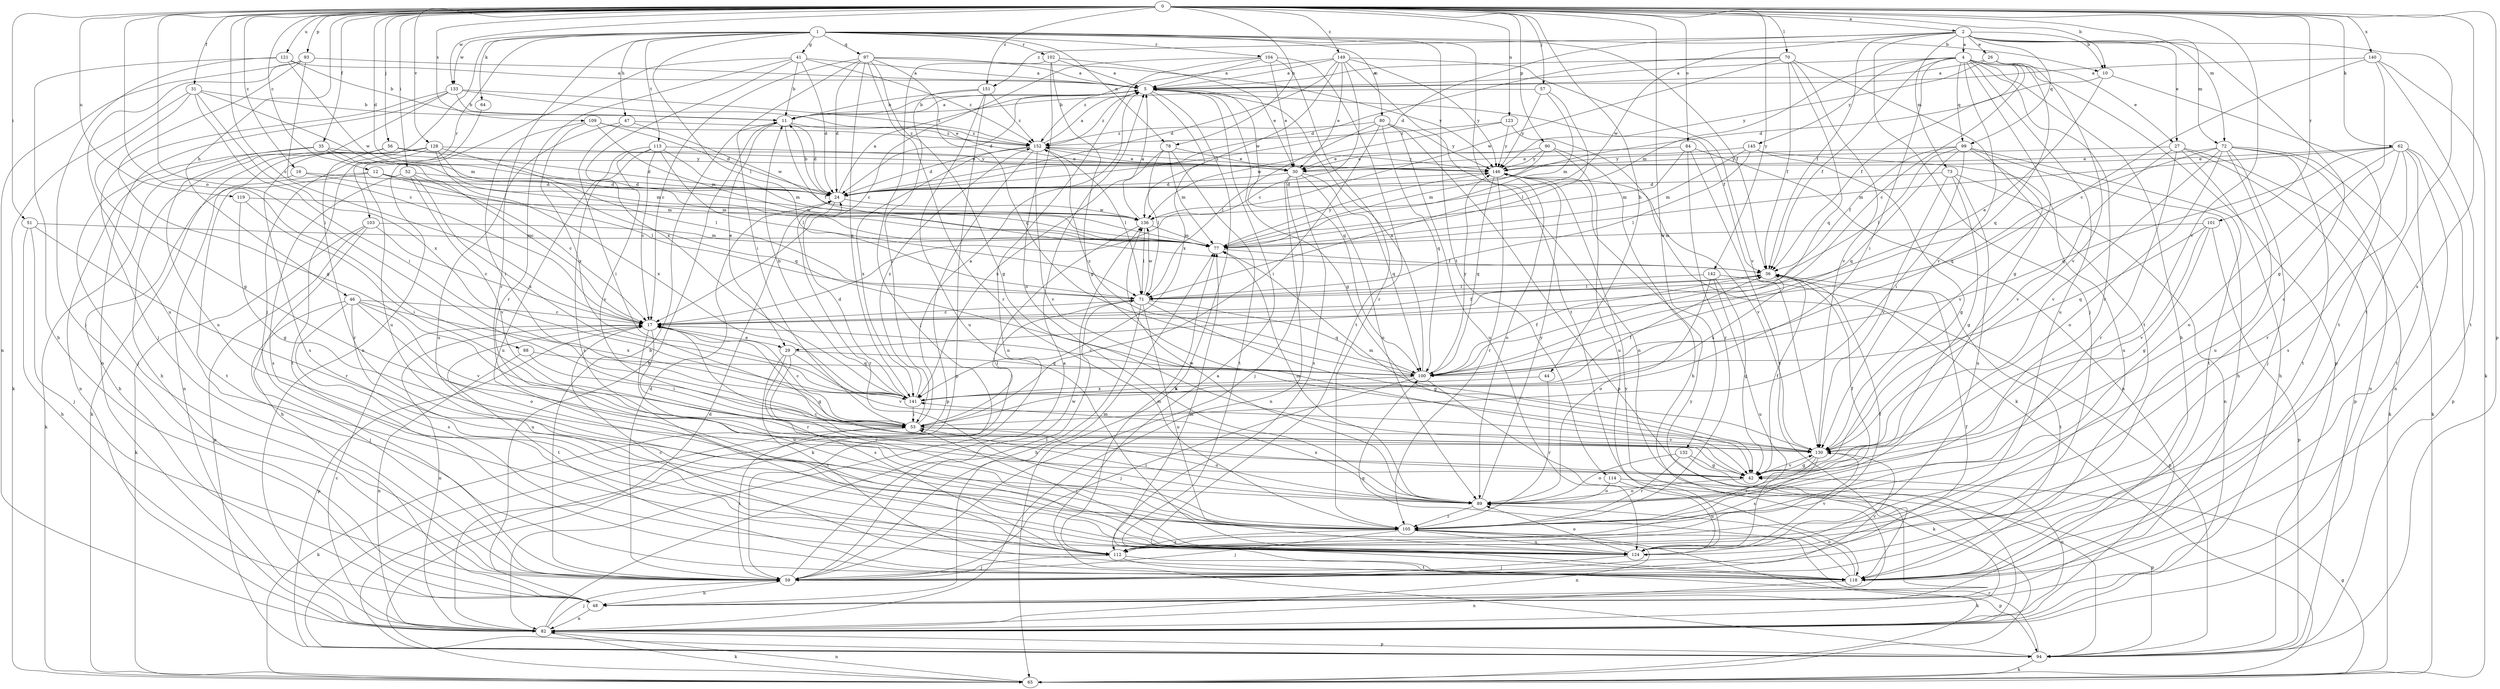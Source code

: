 strict digraph  {
0;
1;
2;
4;
5;
10;
11;
12;
16;
17;
24;
26;
27;
29;
30;
31;
35;
36;
41;
42;
44;
46;
47;
48;
51;
52;
53;
56;
57;
59;
62;
64;
65;
70;
71;
72;
73;
77;
78;
80;
82;
84;
88;
89;
90;
93;
94;
97;
99;
100;
101;
102;
103;
104;
105;
109;
112;
113;
114;
118;
119;
121;
123;
124;
128;
130;
132;
133;
136;
140;
141;
142;
145;
146;
149;
151;
152;
0 -> 2  [label=a];
0 -> 10  [label=b];
0 -> 12  [label=c];
0 -> 16  [label=c];
0 -> 17  [label=c];
0 -> 24  [label=d];
0 -> 31  [label=f];
0 -> 35  [label=f];
0 -> 44  [label=h];
0 -> 46  [label=h];
0 -> 51  [label=i];
0 -> 52  [label=i];
0 -> 53  [label=i];
0 -> 56  [label=j];
0 -> 57  [label=j];
0 -> 62  [label=k];
0 -> 70  [label=l];
0 -> 72  [label=m];
0 -> 78  [label=n];
0 -> 84  [label=o];
0 -> 88  [label=o];
0 -> 90  [label=p];
0 -> 93  [label=p];
0 -> 94  [label=p];
0 -> 101  [label=r];
0 -> 109  [label=s];
0 -> 112  [label=s];
0 -> 119  [label=u];
0 -> 121  [label=u];
0 -> 123  [label=u];
0 -> 128  [label=v];
0 -> 130  [label=v];
0 -> 132  [label=w];
0 -> 133  [label=w];
0 -> 140  [label=x];
0 -> 142  [label=y];
0 -> 149  [label=z];
0 -> 151  [label=z];
1 -> 10  [label=b];
1 -> 36  [label=f];
1 -> 41  [label=g];
1 -> 47  [label=h];
1 -> 59  [label=j];
1 -> 64  [label=k];
1 -> 71  [label=l];
1 -> 78  [label=n];
1 -> 80  [label=n];
1 -> 97  [label=q];
1 -> 102  [label=r];
1 -> 103  [label=r];
1 -> 104  [label=r];
1 -> 105  [label=r];
1 -> 113  [label=t];
1 -> 114  [label=t];
1 -> 118  [label=t];
1 -> 133  [label=w];
2 -> 4  [label=a];
2 -> 10  [label=b];
2 -> 24  [label=d];
2 -> 26  [label=e];
2 -> 27  [label=e];
2 -> 36  [label=f];
2 -> 59  [label=j];
2 -> 72  [label=m];
2 -> 73  [label=m];
2 -> 99  [label=q];
2 -> 112  [label=s];
2 -> 118  [label=t];
2 -> 136  [label=w];
2 -> 151  [label=z];
4 -> 5  [label=a];
4 -> 27  [label=e];
4 -> 36  [label=f];
4 -> 42  [label=g];
4 -> 48  [label=h];
4 -> 53  [label=i];
4 -> 77  [label=m];
4 -> 94  [label=p];
4 -> 99  [label=q];
4 -> 105  [label=r];
4 -> 124  [label=u];
4 -> 130  [label=v];
4 -> 145  [label=y];
5 -> 11  [label=b];
5 -> 24  [label=d];
5 -> 36  [label=f];
5 -> 42  [label=g];
5 -> 65  [label=k];
5 -> 100  [label=q];
5 -> 141  [label=x];
5 -> 152  [label=z];
10 -> 24  [label=d];
10 -> 29  [label=e];
10 -> 118  [label=t];
11 -> 5  [label=a];
11 -> 24  [label=d];
11 -> 29  [label=e];
11 -> 36  [label=f];
11 -> 48  [label=h];
11 -> 152  [label=z];
12 -> 24  [label=d];
12 -> 48  [label=h];
12 -> 71  [label=l];
12 -> 77  [label=m];
12 -> 118  [label=t];
16 -> 24  [label=d];
16 -> 65  [label=k];
16 -> 77  [label=m];
17 -> 29  [label=e];
17 -> 36  [label=f];
17 -> 42  [label=g];
17 -> 82  [label=n];
17 -> 94  [label=p];
17 -> 105  [label=r];
17 -> 118  [label=t];
17 -> 124  [label=u];
24 -> 5  [label=a];
24 -> 11  [label=b];
24 -> 105  [label=r];
24 -> 136  [label=w];
26 -> 5  [label=a];
26 -> 17  [label=c];
26 -> 36  [label=f];
26 -> 100  [label=q];
26 -> 130  [label=v];
26 -> 146  [label=y];
27 -> 48  [label=h];
27 -> 65  [label=k];
27 -> 94  [label=p];
27 -> 105  [label=r];
27 -> 130  [label=v];
27 -> 146  [label=y];
29 -> 100  [label=q];
29 -> 105  [label=r];
29 -> 112  [label=s];
29 -> 118  [label=t];
29 -> 130  [label=v];
30 -> 24  [label=d];
30 -> 59  [label=j];
30 -> 82  [label=n];
30 -> 89  [label=o];
30 -> 100  [label=q];
30 -> 112  [label=s];
31 -> 11  [label=b];
31 -> 42  [label=g];
31 -> 53  [label=i];
31 -> 65  [label=k];
31 -> 77  [label=m];
31 -> 141  [label=x];
35 -> 17  [label=c];
35 -> 59  [label=j];
35 -> 77  [label=m];
35 -> 82  [label=n];
35 -> 146  [label=y];
36 -> 71  [label=l];
36 -> 118  [label=t];
36 -> 141  [label=x];
41 -> 5  [label=a];
41 -> 11  [label=b];
41 -> 24  [label=d];
41 -> 82  [label=n];
41 -> 105  [label=r];
41 -> 141  [label=x];
41 -> 152  [label=z];
42 -> 36  [label=f];
42 -> 89  [label=o];
42 -> 130  [label=v];
44 -> 105  [label=r];
44 -> 141  [label=x];
46 -> 17  [label=c];
46 -> 59  [label=j];
46 -> 89  [label=o];
46 -> 112  [label=s];
46 -> 124  [label=u];
46 -> 130  [label=v];
46 -> 141  [label=x];
47 -> 53  [label=i];
47 -> 124  [label=u];
47 -> 136  [label=w];
47 -> 152  [label=z];
48 -> 82  [label=n];
48 -> 146  [label=y];
51 -> 48  [label=h];
51 -> 59  [label=j];
51 -> 77  [label=m];
51 -> 105  [label=r];
52 -> 17  [label=c];
52 -> 24  [label=d];
52 -> 112  [label=s];
52 -> 130  [label=v];
52 -> 141  [label=x];
53 -> 5  [label=a];
53 -> 17  [label=c];
53 -> 65  [label=k];
53 -> 71  [label=l];
53 -> 89  [label=o];
53 -> 130  [label=v];
56 -> 24  [label=d];
56 -> 48  [label=h];
56 -> 105  [label=r];
56 -> 146  [label=y];
57 -> 11  [label=b];
57 -> 71  [label=l];
57 -> 77  [label=m];
57 -> 146  [label=y];
59 -> 11  [label=b];
59 -> 24  [label=d];
59 -> 36  [label=f];
59 -> 48  [label=h];
59 -> 53  [label=i];
59 -> 71  [label=l];
59 -> 77  [label=m];
59 -> 130  [label=v];
59 -> 136  [label=w];
62 -> 30  [label=e];
62 -> 77  [label=m];
62 -> 82  [label=n];
62 -> 89  [label=o];
62 -> 94  [label=p];
62 -> 100  [label=q];
62 -> 105  [label=r];
62 -> 112  [label=s];
62 -> 118  [label=t];
64 -> 124  [label=u];
65 -> 42  [label=g];
65 -> 82  [label=n];
70 -> 5  [label=a];
70 -> 24  [label=d];
70 -> 36  [label=f];
70 -> 100  [label=q];
70 -> 118  [label=t];
70 -> 130  [label=v];
70 -> 136  [label=w];
71 -> 17  [label=c];
71 -> 42  [label=g];
71 -> 48  [label=h];
71 -> 100  [label=q];
71 -> 124  [label=u];
71 -> 136  [label=w];
72 -> 30  [label=e];
72 -> 59  [label=j];
72 -> 65  [label=k];
72 -> 82  [label=n];
72 -> 89  [label=o];
72 -> 100  [label=q];
72 -> 118  [label=t];
72 -> 124  [label=u];
72 -> 130  [label=v];
73 -> 24  [label=d];
73 -> 42  [label=g];
73 -> 82  [label=n];
73 -> 124  [label=u];
73 -> 130  [label=v];
77 -> 36  [label=f];
77 -> 146  [label=y];
78 -> 30  [label=e];
78 -> 71  [label=l];
78 -> 77  [label=m];
78 -> 118  [label=t];
78 -> 141  [label=x];
80 -> 53  [label=i];
80 -> 71  [label=l];
80 -> 94  [label=p];
80 -> 100  [label=q];
80 -> 124  [label=u];
80 -> 146  [label=y];
80 -> 152  [label=z];
82 -> 5  [label=a];
82 -> 17  [label=c];
82 -> 24  [label=d];
82 -> 59  [label=j];
82 -> 65  [label=k];
82 -> 94  [label=p];
82 -> 146  [label=y];
84 -> 30  [label=e];
84 -> 77  [label=m];
84 -> 82  [label=n];
84 -> 105  [label=r];
84 -> 118  [label=t];
88 -> 53  [label=i];
88 -> 82  [label=n];
88 -> 100  [label=q];
89 -> 17  [label=c];
89 -> 36  [label=f];
89 -> 53  [label=i];
89 -> 77  [label=m];
89 -> 105  [label=r];
89 -> 136  [label=w];
89 -> 141  [label=x];
89 -> 146  [label=y];
90 -> 30  [label=e];
90 -> 48  [label=h];
90 -> 77  [label=m];
90 -> 124  [label=u];
90 -> 146  [label=y];
93 -> 5  [label=a];
93 -> 17  [label=c];
93 -> 42  [label=g];
93 -> 82  [label=n];
93 -> 124  [label=u];
94 -> 5  [label=a];
94 -> 65  [label=k];
94 -> 105  [label=r];
97 -> 5  [label=a];
97 -> 17  [label=c];
97 -> 24  [label=d];
97 -> 42  [label=g];
97 -> 53  [label=i];
97 -> 100  [label=q];
97 -> 105  [label=r];
97 -> 141  [label=x];
97 -> 146  [label=y];
99 -> 36  [label=f];
99 -> 48  [label=h];
99 -> 53  [label=i];
99 -> 71  [label=l];
99 -> 100  [label=q];
99 -> 118  [label=t];
99 -> 130  [label=v];
99 -> 146  [label=y];
100 -> 5  [label=a];
100 -> 17  [label=c];
100 -> 36  [label=f];
100 -> 59  [label=j];
100 -> 65  [label=k];
100 -> 141  [label=x];
100 -> 146  [label=y];
100 -> 152  [label=z];
101 -> 42  [label=g];
101 -> 77  [label=m];
101 -> 94  [label=p];
101 -> 100  [label=q];
101 -> 130  [label=v];
102 -> 5  [label=a];
102 -> 30  [label=e];
102 -> 42  [label=g];
102 -> 59  [label=j];
102 -> 89  [label=o];
103 -> 17  [label=c];
103 -> 48  [label=h];
103 -> 65  [label=k];
103 -> 77  [label=m];
103 -> 94  [label=p];
104 -> 5  [label=a];
104 -> 17  [label=c];
104 -> 30  [label=e];
104 -> 82  [label=n];
104 -> 105  [label=r];
104 -> 118  [label=t];
105 -> 59  [label=j];
105 -> 65  [label=k];
105 -> 82  [label=n];
105 -> 112  [label=s];
105 -> 124  [label=u];
109 -> 24  [label=d];
109 -> 53  [label=i];
109 -> 77  [label=m];
109 -> 141  [label=x];
109 -> 152  [label=z];
112 -> 36  [label=f];
112 -> 59  [label=j];
112 -> 77  [label=m];
112 -> 94  [label=p];
112 -> 118  [label=t];
113 -> 17  [label=c];
113 -> 30  [label=e];
113 -> 71  [label=l];
113 -> 77  [label=m];
113 -> 112  [label=s];
113 -> 124  [label=u];
113 -> 130  [label=v];
114 -> 89  [label=o];
114 -> 94  [label=p];
114 -> 124  [label=u];
118 -> 17  [label=c];
118 -> 77  [label=m];
118 -> 82  [label=n];
118 -> 89  [label=o];
118 -> 100  [label=q];
119 -> 42  [label=g];
119 -> 53  [label=i];
119 -> 136  [label=w];
121 -> 5  [label=a];
121 -> 11  [label=b];
121 -> 48  [label=h];
121 -> 59  [label=j];
121 -> 136  [label=w];
123 -> 65  [label=k];
123 -> 136  [label=w];
123 -> 146  [label=y];
123 -> 152  [label=z];
124 -> 53  [label=i];
124 -> 59  [label=j];
124 -> 89  [label=o];
124 -> 130  [label=v];
128 -> 30  [label=e];
128 -> 65  [label=k];
128 -> 71  [label=l];
128 -> 82  [label=n];
128 -> 100  [label=q];
128 -> 112  [label=s];
128 -> 118  [label=t];
128 -> 141  [label=x];
130 -> 42  [label=g];
130 -> 77  [label=m];
130 -> 105  [label=r];
130 -> 112  [label=s];
132 -> 42  [label=g];
132 -> 82  [label=n];
132 -> 89  [label=o];
132 -> 105  [label=r];
133 -> 11  [label=b];
133 -> 30  [label=e];
133 -> 59  [label=j];
133 -> 82  [label=n];
133 -> 124  [label=u];
133 -> 152  [label=z];
136 -> 5  [label=a];
136 -> 65  [label=k];
136 -> 71  [label=l];
136 -> 77  [label=m];
140 -> 5  [label=a];
140 -> 17  [label=c];
140 -> 42  [label=g];
140 -> 65  [label=k];
140 -> 118  [label=t];
141 -> 11  [label=b];
141 -> 24  [label=d];
141 -> 36  [label=f];
141 -> 53  [label=i];
141 -> 152  [label=z];
142 -> 42  [label=g];
142 -> 71  [label=l];
142 -> 89  [label=o];
142 -> 94  [label=p];
142 -> 124  [label=u];
145 -> 30  [label=e];
145 -> 42  [label=g];
145 -> 71  [label=l];
145 -> 77  [label=m];
145 -> 124  [label=u];
146 -> 24  [label=d];
146 -> 89  [label=o];
146 -> 100  [label=q];
146 -> 105  [label=r];
146 -> 130  [label=v];
146 -> 152  [label=z];
149 -> 5  [label=a];
149 -> 17  [label=c];
149 -> 24  [label=d];
149 -> 30  [label=e];
149 -> 82  [label=n];
149 -> 130  [label=v];
149 -> 136  [label=w];
149 -> 146  [label=y];
149 -> 152  [label=z];
151 -> 11  [label=b];
151 -> 53  [label=i];
151 -> 94  [label=p];
151 -> 124  [label=u];
151 -> 152  [label=z];
152 -> 5  [label=a];
152 -> 24  [label=d];
152 -> 30  [label=e];
152 -> 71  [label=l];
152 -> 94  [label=p];
152 -> 130  [label=v];
152 -> 141  [label=x];
152 -> 146  [label=y];
}
